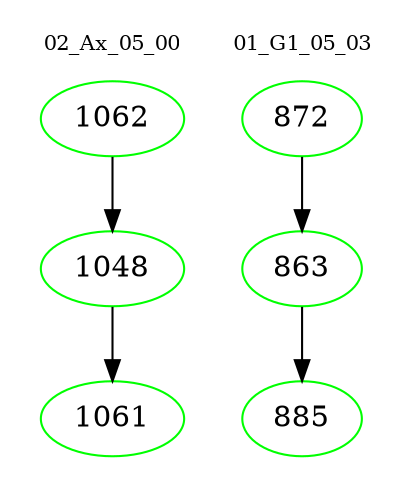 digraph{
subgraph cluster_0 {
color = white
label = "02_Ax_05_00";
fontsize=10;
T0_1062 [label="1062", color="green"]
T0_1062 -> T0_1048 [color="black"]
T0_1048 [label="1048", color="green"]
T0_1048 -> T0_1061 [color="black"]
T0_1061 [label="1061", color="green"]
}
subgraph cluster_1 {
color = white
label = "01_G1_05_03";
fontsize=10;
T1_872 [label="872", color="green"]
T1_872 -> T1_863 [color="black"]
T1_863 [label="863", color="green"]
T1_863 -> T1_885 [color="black"]
T1_885 [label="885", color="green"]
}
}
